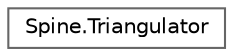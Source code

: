 digraph "类继承关系图"
{
 // LATEX_PDF_SIZE
  bgcolor="transparent";
  edge [fontname=Helvetica,fontsize=10,labelfontname=Helvetica,labelfontsize=10];
  node [fontname=Helvetica,fontsize=10,shape=box,height=0.2,width=0.4];
  rankdir="LR";
  Node0 [id="Node000000",label="Spine.Triangulator",height=0.2,width=0.4,color="grey40", fillcolor="white", style="filled",URL="$class_spine_1_1_triangulator.html",tooltip=" "];
}
